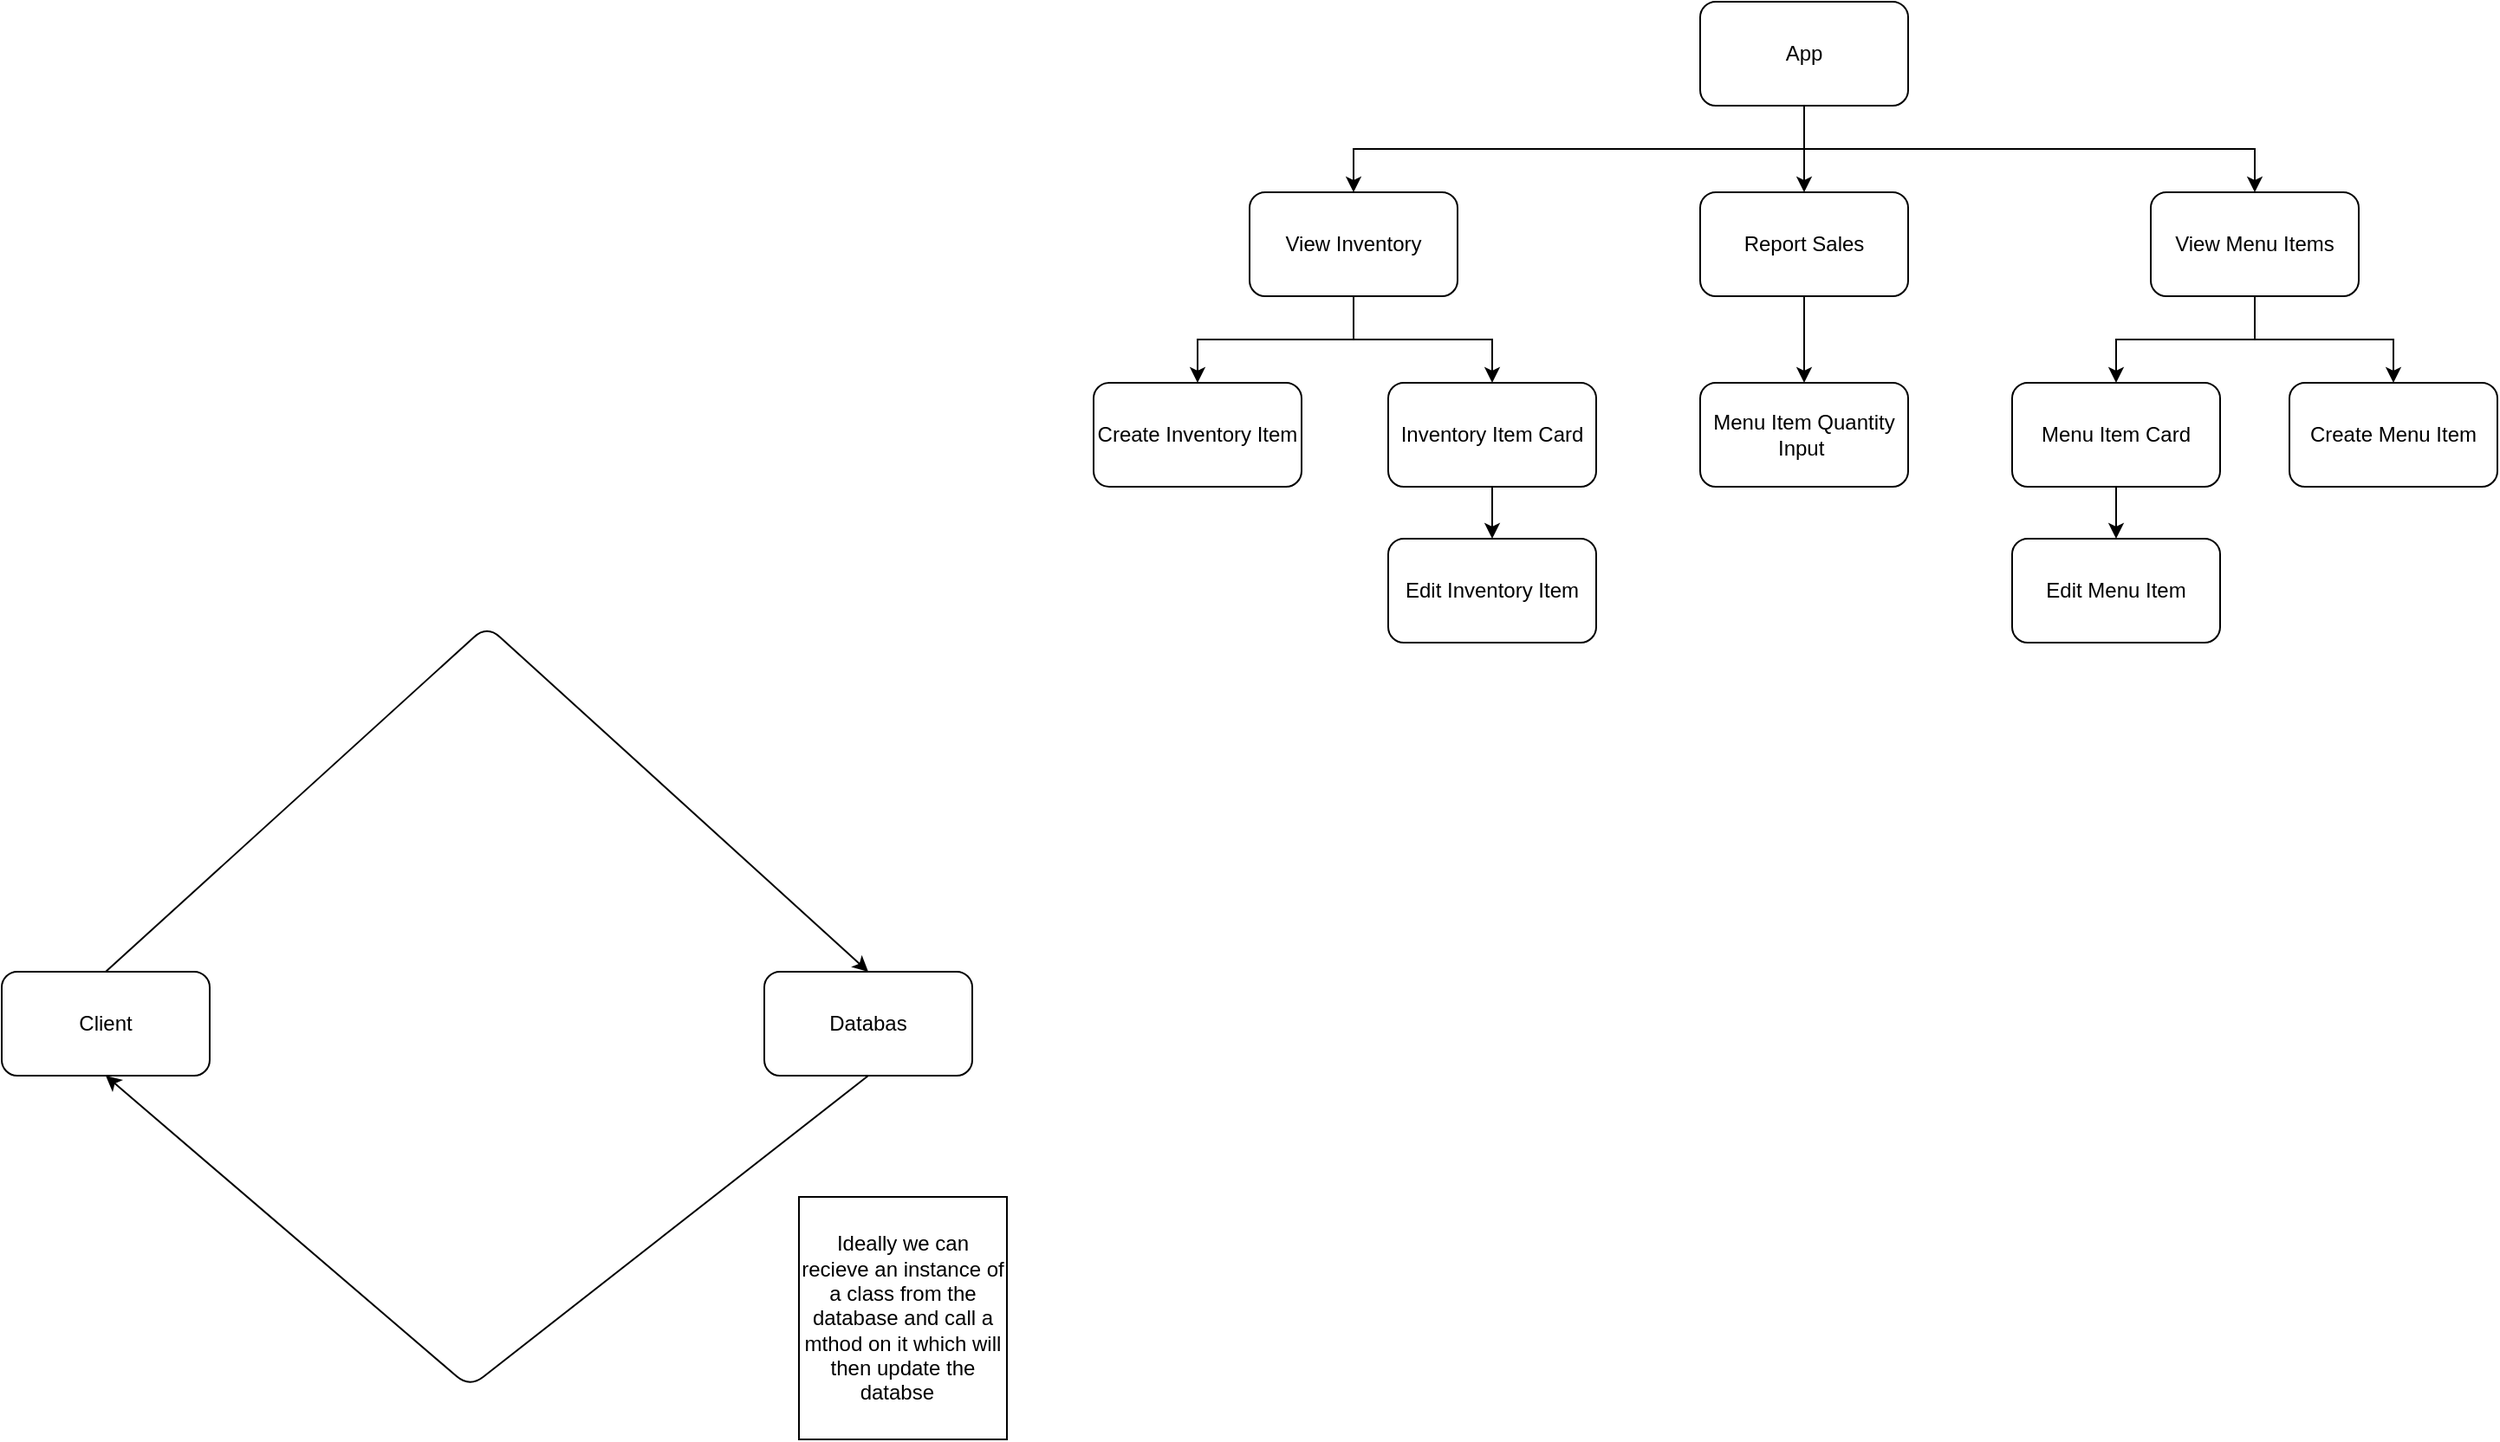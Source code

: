 <mxfile>
    <diagram id="GZTeH77_AJL8B1tgnSFw" name="Page-1">
        <mxGraphModel dx="3821" dy="1577" grid="1" gridSize="10" guides="1" tooltips="1" connect="1" arrows="1" fold="1" page="1" pageScale="1" pageWidth="850" pageHeight="1100" math="0" shadow="0">
            <root>
                <mxCell id="0"/>
                <mxCell id="1" parent="0"/>
                <mxCell id="zx0NmZUDigzYOADPF74e-15" style="edgeStyle=orthogonalEdgeStyle;rounded=0;orthogonalLoop=1;jettySize=auto;html=1;exitX=0.5;exitY=1;exitDx=0;exitDy=0;entryX=0.5;entryY=0;entryDx=0;entryDy=0;" parent="1" source="zx0NmZUDigzYOADPF74e-1" target="zx0NmZUDigzYOADPF74e-4" edge="1">
                    <mxGeometry relative="1" as="geometry"/>
                </mxCell>
                <mxCell id="zx0NmZUDigzYOADPF74e-16" style="edgeStyle=orthogonalEdgeStyle;rounded=0;orthogonalLoop=1;jettySize=auto;html=1;exitX=0.5;exitY=1;exitDx=0;exitDy=0;entryX=0.5;entryY=0;entryDx=0;entryDy=0;" parent="1" source="zx0NmZUDigzYOADPF74e-1" target="zx0NmZUDigzYOADPF74e-3" edge="1">
                    <mxGeometry relative="1" as="geometry"/>
                </mxCell>
                <mxCell id="zx0NmZUDigzYOADPF74e-24" style="edgeStyle=orthogonalEdgeStyle;rounded=0;orthogonalLoop=1;jettySize=auto;html=1;exitX=0.5;exitY=1;exitDx=0;exitDy=0;" parent="1" source="zx0NmZUDigzYOADPF74e-1" target="zx0NmZUDigzYOADPF74e-23" edge="1">
                    <mxGeometry relative="1" as="geometry"/>
                </mxCell>
                <mxCell id="zx0NmZUDigzYOADPF74e-1" value="App" style="rounded=1;whiteSpace=wrap;html=1;" parent="1" vertex="1">
                    <mxGeometry x="320" y="50" width="120" height="60" as="geometry"/>
                </mxCell>
                <mxCell id="zx0NmZUDigzYOADPF74e-22" style="edgeStyle=orthogonalEdgeStyle;rounded=0;orthogonalLoop=1;jettySize=auto;html=1;exitX=0.5;exitY=1;exitDx=0;exitDy=0;entryX=0.5;entryY=0;entryDx=0;entryDy=0;" parent="1" source="zx0NmZUDigzYOADPF74e-2" target="zx0NmZUDigzYOADPF74e-10" edge="1">
                    <mxGeometry relative="1" as="geometry"/>
                </mxCell>
                <mxCell id="zx0NmZUDigzYOADPF74e-2" value="Inventory Item Card" style="rounded=1;whiteSpace=wrap;html=1;" parent="1" vertex="1">
                    <mxGeometry x="140" y="270" width="120" height="60" as="geometry"/>
                </mxCell>
                <mxCell id="zx0NmZUDigzYOADPF74e-17" style="edgeStyle=orthogonalEdgeStyle;rounded=0;orthogonalLoop=1;jettySize=auto;html=1;exitX=0.5;exitY=1;exitDx=0;exitDy=0;entryX=0.5;entryY=0;entryDx=0;entryDy=0;" parent="1" source="zx0NmZUDigzYOADPF74e-3" target="zx0NmZUDigzYOADPF74e-5" edge="1">
                    <mxGeometry relative="1" as="geometry"/>
                </mxCell>
                <mxCell id="zx0NmZUDigzYOADPF74e-18" style="edgeStyle=orthogonalEdgeStyle;rounded=0;orthogonalLoop=1;jettySize=auto;html=1;exitX=0.5;exitY=1;exitDx=0;exitDy=0;entryX=0.5;entryY=0;entryDx=0;entryDy=0;" parent="1" source="zx0NmZUDigzYOADPF74e-3" target="zx0NmZUDigzYOADPF74e-9" edge="1">
                    <mxGeometry relative="1" as="geometry"/>
                </mxCell>
                <mxCell id="zx0NmZUDigzYOADPF74e-3" value="View Menu Items" style="rounded=1;whiteSpace=wrap;html=1;" parent="1" vertex="1">
                    <mxGeometry x="580" y="160" width="120" height="60" as="geometry"/>
                </mxCell>
                <mxCell id="zx0NmZUDigzYOADPF74e-20" style="edgeStyle=orthogonalEdgeStyle;rounded=0;orthogonalLoop=1;jettySize=auto;html=1;exitX=0.5;exitY=1;exitDx=0;exitDy=0;entryX=0.5;entryY=0;entryDx=0;entryDy=0;" parent="1" source="zx0NmZUDigzYOADPF74e-4" target="zx0NmZUDigzYOADPF74e-2" edge="1">
                    <mxGeometry relative="1" as="geometry"/>
                </mxCell>
                <mxCell id="zx0NmZUDigzYOADPF74e-21" style="edgeStyle=orthogonalEdgeStyle;rounded=0;orthogonalLoop=1;jettySize=auto;html=1;exitX=0.5;exitY=1;exitDx=0;exitDy=0;entryX=0.5;entryY=0;entryDx=0;entryDy=0;" parent="1" source="zx0NmZUDigzYOADPF74e-4" target="zx0NmZUDigzYOADPF74e-8" edge="1">
                    <mxGeometry relative="1" as="geometry"/>
                </mxCell>
                <mxCell id="zx0NmZUDigzYOADPF74e-4" value="View Inventory" style="rounded=1;whiteSpace=wrap;html=1;" parent="1" vertex="1">
                    <mxGeometry x="60" y="160" width="120" height="60" as="geometry"/>
                </mxCell>
                <mxCell id="zx0NmZUDigzYOADPF74e-19" style="edgeStyle=orthogonalEdgeStyle;rounded=0;orthogonalLoop=1;jettySize=auto;html=1;exitX=0.5;exitY=1;exitDx=0;exitDy=0;entryX=0.5;entryY=0;entryDx=0;entryDy=0;" parent="1" source="zx0NmZUDigzYOADPF74e-5" target="zx0NmZUDigzYOADPF74e-11" edge="1">
                    <mxGeometry relative="1" as="geometry"/>
                </mxCell>
                <mxCell id="zx0NmZUDigzYOADPF74e-5" value="Menu Item Card" style="rounded=1;whiteSpace=wrap;html=1;" parent="1" vertex="1">
                    <mxGeometry x="500" y="270" width="120" height="60" as="geometry"/>
                </mxCell>
                <mxCell id="zx0NmZUDigzYOADPF74e-8" value="Create Inventory Item" style="rounded=1;whiteSpace=wrap;html=1;" parent="1" vertex="1">
                    <mxGeometry x="-30" y="270" width="120" height="60" as="geometry"/>
                </mxCell>
                <mxCell id="zx0NmZUDigzYOADPF74e-9" value="Create Menu Item" style="rounded=1;whiteSpace=wrap;html=1;" parent="1" vertex="1">
                    <mxGeometry x="660" y="270" width="120" height="60" as="geometry"/>
                </mxCell>
                <mxCell id="zx0NmZUDigzYOADPF74e-10" value="Edit Inventory Item" style="rounded=1;whiteSpace=wrap;html=1;" parent="1" vertex="1">
                    <mxGeometry x="140" y="360" width="120" height="60" as="geometry"/>
                </mxCell>
                <mxCell id="zx0NmZUDigzYOADPF74e-11" value="Edit Menu Item" style="rounded=1;whiteSpace=wrap;html=1;" parent="1" vertex="1">
                    <mxGeometry x="500" y="360" width="120" height="60" as="geometry"/>
                </mxCell>
                <mxCell id="zx0NmZUDigzYOADPF74e-26" style="edgeStyle=orthogonalEdgeStyle;rounded=0;orthogonalLoop=1;jettySize=auto;html=1;exitX=0.5;exitY=1;exitDx=0;exitDy=0;entryX=0.5;entryY=0;entryDx=0;entryDy=0;" parent="1" source="zx0NmZUDigzYOADPF74e-23" target="zx0NmZUDigzYOADPF74e-25" edge="1">
                    <mxGeometry relative="1" as="geometry"/>
                </mxCell>
                <mxCell id="zx0NmZUDigzYOADPF74e-23" value="Report Sales" style="rounded=1;whiteSpace=wrap;html=1;" parent="1" vertex="1">
                    <mxGeometry x="320" y="160" width="120" height="60" as="geometry"/>
                </mxCell>
                <mxCell id="zx0NmZUDigzYOADPF74e-25" value="Menu Item Quantity Input&amp;nbsp;" style="rounded=1;whiteSpace=wrap;html=1;" parent="1" vertex="1">
                    <mxGeometry x="320" y="270" width="120" height="60" as="geometry"/>
                </mxCell>
                <mxCell id="SKI6oh4zOCQkAMRYRerY-7" style="edgeStyle=none;html=1;entryX=0.5;entryY=1;entryDx=0;entryDy=0;exitX=0.5;exitY=1;exitDx=0;exitDy=0;" edge="1" parent="1" source="2" target="SKI6oh4zOCQkAMRYRerY-2">
                    <mxGeometry relative="1" as="geometry">
                        <mxPoint x="-210" y="690" as="sourcePoint"/>
                        <Array as="points">
                            <mxPoint x="-390" y="850"/>
                        </Array>
                    </mxGeometry>
                </mxCell>
                <mxCell id="2" value="Databas" style="rounded=1;whiteSpace=wrap;html=1;" vertex="1" parent="1">
                    <mxGeometry x="-220" y="610" width="120" height="60" as="geometry"/>
                </mxCell>
                <mxCell id="SKI6oh4zOCQkAMRYRerY-4" style="edgeStyle=none;html=1;entryX=0.5;entryY=0;entryDx=0;entryDy=0;exitX=0.5;exitY=0;exitDx=0;exitDy=0;" edge="1" parent="1" source="SKI6oh4zOCQkAMRYRerY-2" target="2">
                    <mxGeometry relative="1" as="geometry">
                        <Array as="points">
                            <mxPoint x="-380" y="410"/>
                        </Array>
                    </mxGeometry>
                </mxCell>
                <mxCell id="SKI6oh4zOCQkAMRYRerY-2" value="Client" style="rounded=1;whiteSpace=wrap;html=1;" vertex="1" parent="1">
                    <mxGeometry x="-660" y="610" width="120" height="60" as="geometry"/>
                </mxCell>
                <mxCell id="SKI6oh4zOCQkAMRYRerY-9" value="Ideally we can recieve an instance of a class from the database and call a mthod on it which will then update the databse&amp;nbsp;&amp;nbsp;" style="rounded=0;whiteSpace=wrap;html=1;" vertex="1" parent="1">
                    <mxGeometry x="-200" y="740" width="120" height="140" as="geometry"/>
                </mxCell>
            </root>
        </mxGraphModel>
    </diagram>
</mxfile>